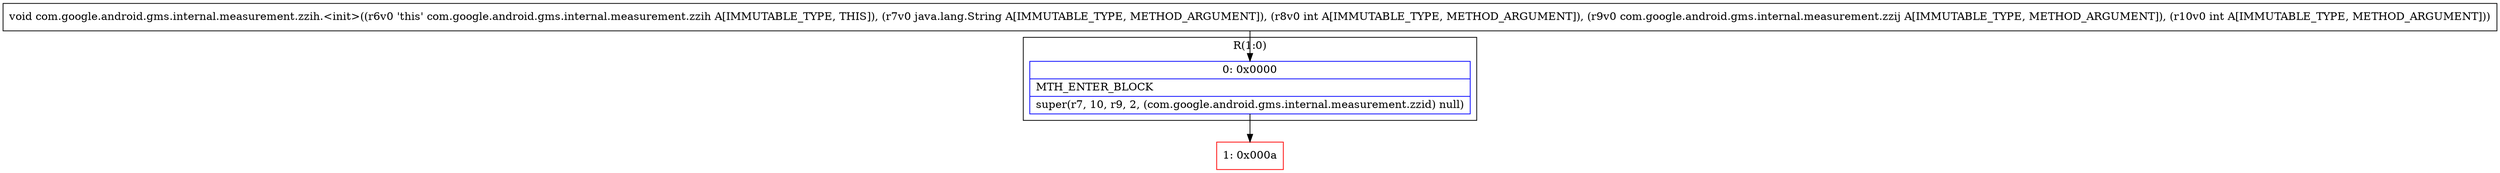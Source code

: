 digraph "CFG forcom.google.android.gms.internal.measurement.zzih.\<init\>(Ljava\/lang\/String;ILcom\/google\/android\/gms\/internal\/measurement\/zzij;I)V" {
subgraph cluster_Region_2090670393 {
label = "R(1:0)";
node [shape=record,color=blue];
Node_0 [shape=record,label="{0\:\ 0x0000|MTH_ENTER_BLOCK\l|super(r7, 10, r9, 2, (com.google.android.gms.internal.measurement.zzid) null)\l}"];
}
Node_1 [shape=record,color=red,label="{1\:\ 0x000a}"];
MethodNode[shape=record,label="{void com.google.android.gms.internal.measurement.zzih.\<init\>((r6v0 'this' com.google.android.gms.internal.measurement.zzih A[IMMUTABLE_TYPE, THIS]), (r7v0 java.lang.String A[IMMUTABLE_TYPE, METHOD_ARGUMENT]), (r8v0 int A[IMMUTABLE_TYPE, METHOD_ARGUMENT]), (r9v0 com.google.android.gms.internal.measurement.zzij A[IMMUTABLE_TYPE, METHOD_ARGUMENT]), (r10v0 int A[IMMUTABLE_TYPE, METHOD_ARGUMENT])) }"];
MethodNode -> Node_0;
Node_0 -> Node_1;
}

